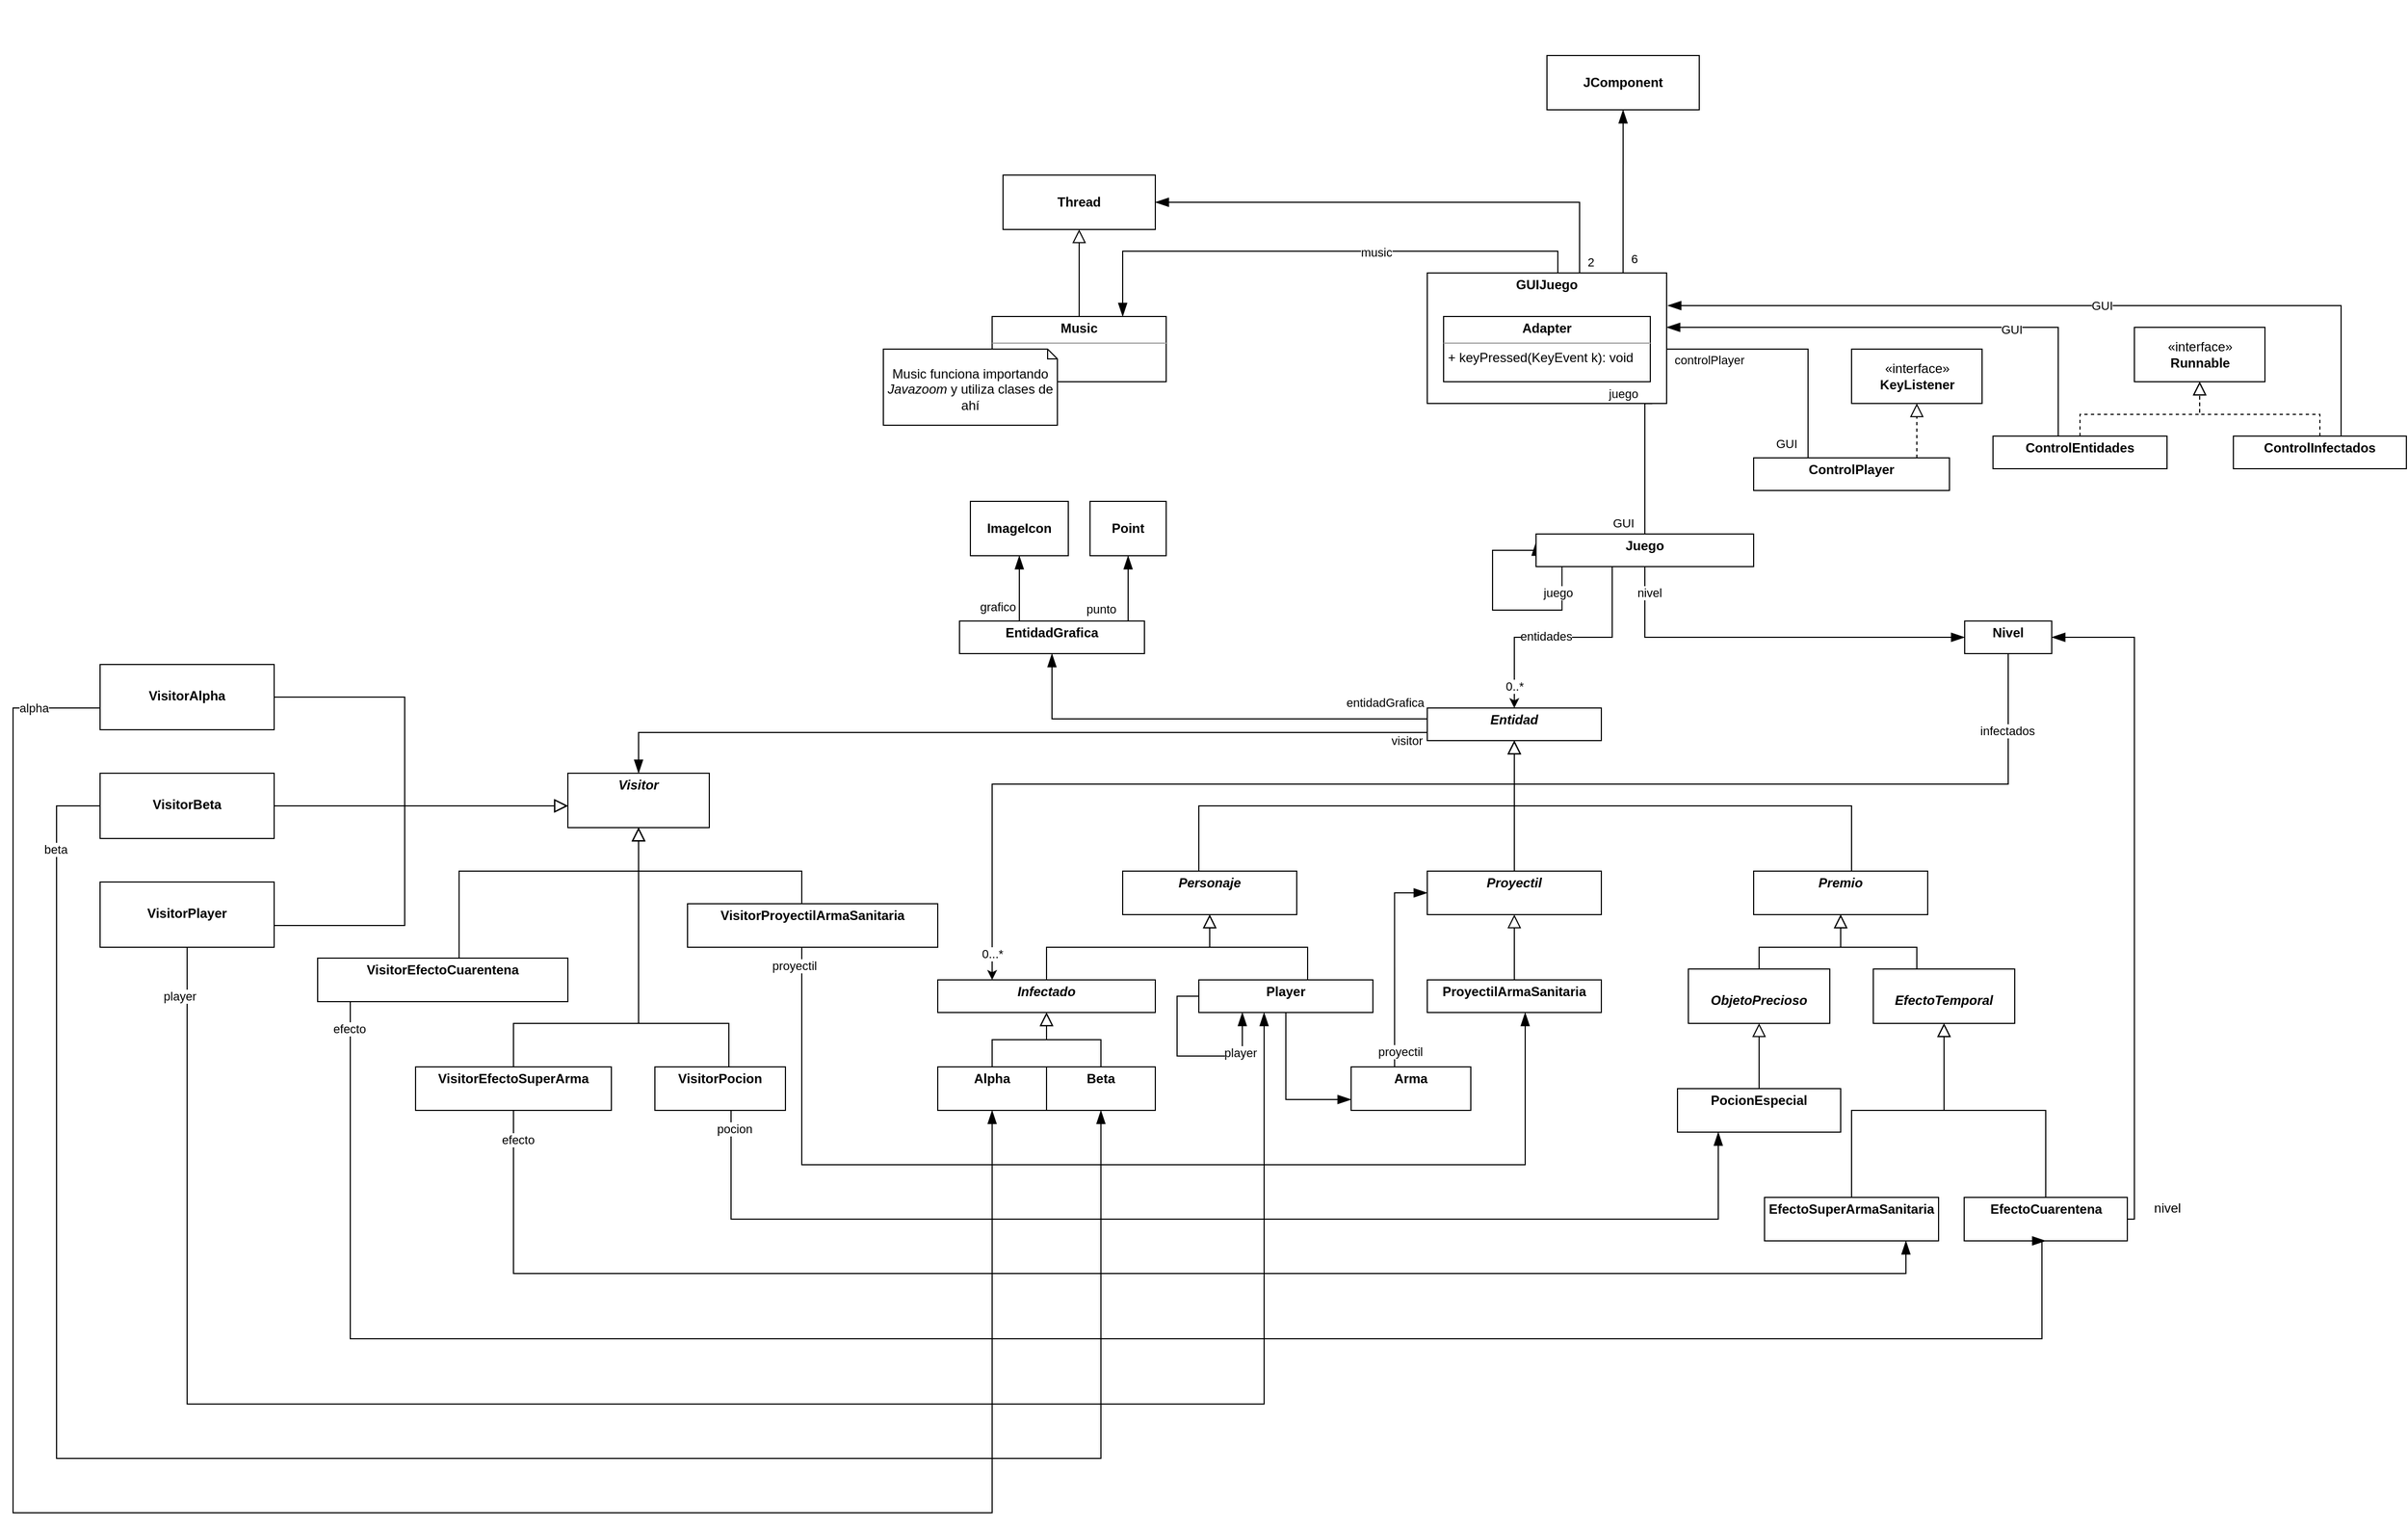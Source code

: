 <mxfile version="14.0.0" type="device"><diagram id="C5RBs43oDa-KdzZeNtuy" name="Page-1"><mxGraphModel dx="3076" dy="705" grid="1" gridSize="10" guides="1" tooltips="1" connect="1" arrows="1" fold="1" page="1" pageScale="1" pageWidth="827" pageHeight="1169" math="0" shadow="0"><root><mxCell id="WIyWlLk6GJQsqaUBKTNV-0"/><mxCell id="WIyWlLk6GJQsqaUBKTNV-1" parent="WIyWlLk6GJQsqaUBKTNV-0"/><mxCell id="GGsF11a7VHGg0U5z8kcX-25" style="edgeStyle=orthogonalEdgeStyle;rounded=0;orthogonalLoop=1;jettySize=auto;html=1;entryX=0.75;entryY=0;entryDx=0;entryDy=0;endArrow=blockThin;endFill=1;endSize=10;strokeWidth=1;" parent="WIyWlLk6GJQsqaUBKTNV-1" source="GGsF11a7VHGg0U5z8kcX-0" target="GGsF11a7VHGg0U5z8kcX-1" edge="1"><mxGeometry relative="1" as="geometry"><Array as="points"><mxPoint x="40" y="290"/><mxPoint x="-360" y="290"/></Array></mxGeometry></mxCell><mxCell id="GGsF11a7VHGg0U5z8kcX-26" value="music" style="edgeLabel;html=1;align=center;verticalAlign=middle;resizable=0;points=[];" parent="GGsF11a7VHGg0U5z8kcX-25" vertex="1" connectable="0"><mxGeometry x="-0.221" y="1" relative="1" as="geometry"><mxPoint as="offset"/></mxGeometry></mxCell><mxCell id="GGsF11a7VHGg0U5z8kcX-30" style="edgeStyle=orthogonalEdgeStyle;rounded=0;orthogonalLoop=1;jettySize=auto;html=1;entryX=0.5;entryY=1;entryDx=0;entryDy=0;endArrow=blockThin;endFill=1;endSize=10;strokeWidth=1;exitX=0.818;exitY=0;exitDx=0;exitDy=0;exitPerimeter=0;" parent="WIyWlLk6GJQsqaUBKTNV-1" source="GGsF11a7VHGg0U5z8kcX-0" target="GGsF11a7VHGg0U5z8kcX-29" edge="1"><mxGeometry relative="1" as="geometry"><mxPoint x="360" y="220" as="sourcePoint"/><Array as="points"/></mxGeometry></mxCell><mxCell id="GGsF11a7VHGg0U5z8kcX-34" value="6" style="edgeLabel;html=1;align=center;verticalAlign=middle;resizable=0;points=[];" parent="GGsF11a7VHGg0U5z8kcX-30" vertex="1" connectable="0"><mxGeometry x="-0.425" relative="1" as="geometry"><mxPoint x="10" y="29.47" as="offset"/></mxGeometry></mxCell><mxCell id="GGsF11a7VHGg0U5z8kcX-32" style="edgeStyle=orthogonalEdgeStyle;rounded=0;orthogonalLoop=1;jettySize=auto;html=1;entryX=1;entryY=0.5;entryDx=0;entryDy=0;endArrow=blockThin;endFill=1;endSize=10;strokeWidth=1;" parent="WIyWlLk6GJQsqaUBKTNV-1" source="GGsF11a7VHGg0U5z8kcX-0" target="GGsF11a7VHGg0U5z8kcX-19" edge="1"><mxGeometry relative="1" as="geometry"><Array as="points"><mxPoint x="60" y="245"/></Array></mxGeometry></mxCell><mxCell id="GGsF11a7VHGg0U5z8kcX-33" value="2" style="edgeLabel;html=1;align=center;verticalAlign=middle;resizable=0;points=[];" parent="GGsF11a7VHGg0U5z8kcX-32" vertex="1" connectable="0"><mxGeometry x="-0.627" y="2" relative="1" as="geometry"><mxPoint x="30" y="53" as="offset"/></mxGeometry></mxCell><mxCell id="GGsF11a7VHGg0U5z8kcX-0" value="&lt;p style=&quot;margin: 0px ; margin-top: 4px ; text-align: center&quot;&gt;&lt;b&gt;GUIJuego&lt;/b&gt;&lt;/p&gt;&lt;p style=&quot;margin: 0px ; margin-left: 4px&quot;&gt;&lt;br&gt;&lt;/p&gt;" style="verticalAlign=top;align=left;overflow=fill;fontSize=12;fontFamily=Helvetica;html=1;" parent="WIyWlLk6GJQsqaUBKTNV-1" vertex="1"><mxGeometry x="-80" y="310" width="220" height="120" as="geometry"/></mxCell><mxCell id="GGsF11a7VHGg0U5z8kcX-20" value="" style="edgeStyle=orthogonalEdgeStyle;rounded=0;orthogonalLoop=1;jettySize=auto;html=1;endArrow=block;endFill=0;endSize=10;strokeWidth=1;" parent="WIyWlLk6GJQsqaUBKTNV-1" source="GGsF11a7VHGg0U5z8kcX-1" target="GGsF11a7VHGg0U5z8kcX-19" edge="1"><mxGeometry relative="1" as="geometry"/></mxCell><mxCell id="GGsF11a7VHGg0U5z8kcX-1" value="&lt;p style=&quot;margin: 0px ; margin-top: 4px ; text-align: center&quot;&gt;&lt;b&gt;Music&lt;/b&gt;&lt;/p&gt;&lt;hr size=&quot;1&quot;&gt;&lt;p style=&quot;margin: 0px ; margin-left: 4px&quot;&gt;&lt;br&gt;&lt;/p&gt;" style="verticalAlign=top;align=left;overflow=fill;fontSize=12;fontFamily=Helvetica;html=1;" parent="WIyWlLk6GJQsqaUBKTNV-1" vertex="1"><mxGeometry x="-480" y="350" width="160" height="60" as="geometry"/></mxCell><mxCell id="GGsF11a7VHGg0U5z8kcX-13" value="" style="edgeStyle=orthogonalEdgeStyle;rounded=0;orthogonalLoop=1;jettySize=auto;html=1;endArrow=block;endFill=0;endSize=10;strokeWidth=1;dashed=1;" parent="WIyWlLk6GJQsqaUBKTNV-1" source="GGsF11a7VHGg0U5z8kcX-3" target="GGsF11a7VHGg0U5z8kcX-11" edge="1"><mxGeometry relative="1" as="geometry"><Array as="points"><mxPoint x="520" y="440"/><mxPoint x="630" y="440"/></Array></mxGeometry></mxCell><mxCell id="GGsF11a7VHGg0U5z8kcX-17" style="edgeStyle=orthogonalEdgeStyle;rounded=0;orthogonalLoop=1;jettySize=auto;html=1;endArrow=blockThin;endFill=1;endSize=10;strokeWidth=1;" parent="WIyWlLk6GJQsqaUBKTNV-1" source="GGsF11a7VHGg0U5z8kcX-3" target="GGsF11a7VHGg0U5z8kcX-0" edge="1"><mxGeometry relative="1" as="geometry"><mxPoint x="200" y="370" as="targetPoint"/><Array as="points"><mxPoint x="500" y="360"/></Array></mxGeometry></mxCell><mxCell id="GGsF11a7VHGg0U5z8kcX-22" value="GUI" style="edgeLabel;html=1;align=center;verticalAlign=middle;resizable=0;points=[];" parent="GGsF11a7VHGg0U5z8kcX-17" vertex="1" connectable="0"><mxGeometry x="-0.376" y="2" relative="1" as="geometry"><mxPoint as="offset"/></mxGeometry></mxCell><mxCell id="GGsF11a7VHGg0U5z8kcX-3" value="&lt;p style=&quot;margin: 0px ; margin-top: 4px ; text-align: center&quot;&gt;&lt;b&gt;ControlEntidades&lt;/b&gt;&lt;/p&gt;&lt;p style=&quot;margin: 0px ; margin-left: 4px&quot;&gt;&lt;br&gt;&lt;/p&gt;" style="verticalAlign=top;align=left;overflow=fill;fontSize=12;fontFamily=Helvetica;html=1;" parent="WIyWlLk6GJQsqaUBKTNV-1" vertex="1"><mxGeometry x="440" y="460" width="160" height="30" as="geometry"/></mxCell><mxCell id="GGsF11a7VHGg0U5z8kcX-12" value="" style="edgeStyle=orthogonalEdgeStyle;rounded=0;orthogonalLoop=1;jettySize=auto;html=1;endArrow=block;endFill=0;endSize=10;strokeWidth=1;dashed=1;" parent="WIyWlLk6GJQsqaUBKTNV-1" source="GGsF11a7VHGg0U5z8kcX-4" target="GGsF11a7VHGg0U5z8kcX-11" edge="1"><mxGeometry relative="1" as="geometry"><Array as="points"><mxPoint x="740" y="440"/><mxPoint x="630" y="440"/></Array></mxGeometry></mxCell><mxCell id="GGsF11a7VHGg0U5z8kcX-18" style="edgeStyle=orthogonalEdgeStyle;rounded=0;orthogonalLoop=1;jettySize=auto;html=1;endArrow=blockThin;endFill=1;endSize=10;strokeWidth=1;" parent="WIyWlLk6GJQsqaUBKTNV-1" source="GGsF11a7VHGg0U5z8kcX-4" edge="1"><mxGeometry relative="1" as="geometry"><mxPoint x="141" y="340" as="targetPoint"/><Array as="points"><mxPoint x="760" y="340"/></Array></mxGeometry></mxCell><mxCell id="GGsF11a7VHGg0U5z8kcX-23" value="GUI" style="edgeLabel;html=1;align=center;verticalAlign=middle;resizable=0;points=[];" parent="GGsF11a7VHGg0U5z8kcX-18" vertex="1" connectable="0"><mxGeometry x="-0.08" relative="1" as="geometry"><mxPoint as="offset"/></mxGeometry></mxCell><mxCell id="GGsF11a7VHGg0U5z8kcX-4" value="&lt;p style=&quot;margin: 0px ; margin-top: 4px ; text-align: center&quot;&gt;&lt;b&gt;ControlInfectados&lt;/b&gt;&lt;/p&gt;" style="verticalAlign=top;align=left;overflow=fill;fontSize=12;fontFamily=Helvetica;html=1;" parent="WIyWlLk6GJQsqaUBKTNV-1" vertex="1"><mxGeometry x="661" y="460" width="159" height="30" as="geometry"/></mxCell><mxCell id="GGsF11a7VHGg0U5z8kcX-16" style="edgeStyle=orthogonalEdgeStyle;rounded=0;orthogonalLoop=1;jettySize=auto;html=1;endArrow=none;endFill=0;endSize=10;strokeWidth=1;" parent="WIyWlLk6GJQsqaUBKTNV-1" source="GGsF11a7VHGg0U5z8kcX-5" target="GGsF11a7VHGg0U5z8kcX-0" edge="1"><mxGeometry relative="1" as="geometry"><Array as="points"><mxPoint x="270" y="380"/></Array></mxGeometry></mxCell><mxCell id="GGsF11a7VHGg0U5z8kcX-21" value="GUI" style="edgeLabel;html=1;align=center;verticalAlign=middle;resizable=0;points=[];" parent="GGsF11a7VHGg0U5z8kcX-16" vertex="1" connectable="0"><mxGeometry x="-0.273" relative="1" as="geometry"><mxPoint x="-20" y="70" as="offset"/></mxGeometry></mxCell><mxCell id="GGsF11a7VHGg0U5z8kcX-28" value="controlPlayer" style="edgeLabel;html=1;align=center;verticalAlign=middle;resizable=0;points=[];" parent="GGsF11a7VHGg0U5z8kcX-16" vertex="1" connectable="0"><mxGeometry x="0.759" y="2" relative="1" as="geometry"><mxPoint x="11.67" y="8" as="offset"/></mxGeometry></mxCell><mxCell id="GGsF11a7VHGg0U5z8kcX-55" style="edgeStyle=orthogonalEdgeStyle;rounded=0;orthogonalLoop=1;jettySize=auto;html=1;entryX=0.5;entryY=1;entryDx=0;entryDy=0;endArrow=block;endFill=0;endSize=10;strokeWidth=1;dashed=1;" parent="WIyWlLk6GJQsqaUBKTNV-1" source="GGsF11a7VHGg0U5z8kcX-5" target="GGsF11a7VHGg0U5z8kcX-54" edge="1"><mxGeometry relative="1" as="geometry"><Array as="points"><mxPoint x="370" y="470"/><mxPoint x="370" y="470"/></Array></mxGeometry></mxCell><mxCell id="GGsF11a7VHGg0U5z8kcX-5" value="&lt;p style=&quot;margin: 0px ; margin-top: 4px ; text-align: center&quot;&gt;&lt;b&gt;ControlPlayer&lt;/b&gt;&lt;/p&gt;" style="verticalAlign=top;align=left;overflow=fill;fontSize=12;fontFamily=Helvetica;html=1;" parent="WIyWlLk6GJQsqaUBKTNV-1" vertex="1"><mxGeometry x="220" y="480" width="180" height="30" as="geometry"/></mxCell><mxCell id="GGsF11a7VHGg0U5z8kcX-49" style="edgeStyle=orthogonalEdgeStyle;rounded=0;orthogonalLoop=1;jettySize=auto;html=1;entryX=0.5;entryY=1;entryDx=0;entryDy=0;endArrow=blockThin;endFill=1;endSize=10;strokeWidth=1;" parent="WIyWlLk6GJQsqaUBKTNV-1" source="GGsF11a7VHGg0U5z8kcX-6" target="GGsF11a7VHGg0U5z8kcX-45" edge="1"><mxGeometry relative="1" as="geometry"><Array as="points"><mxPoint x="-455" y="620"/><mxPoint x="-455" y="620"/></Array></mxGeometry></mxCell><mxCell id="tPcUsJxPT9sgDVWgCbOH-5" style="edgeStyle=orthogonalEdgeStyle;rounded=0;orthogonalLoop=1;jettySize=auto;html=1;entryX=0.5;entryY=1;entryDx=0;entryDy=0;endSize=10;endArrow=blockThin;endFill=1;" parent="WIyWlLk6GJQsqaUBKTNV-1" source="GGsF11a7VHGg0U5z8kcX-6" target="GGsF11a7VHGg0U5z8kcX-46" edge="1"><mxGeometry relative="1" as="geometry"><Array as="points"><mxPoint x="-355" y="620"/><mxPoint x="-355" y="620"/></Array></mxGeometry></mxCell><mxCell id="GGsF11a7VHGg0U5z8kcX-6" value="&lt;p style=&quot;margin: 0px ; margin-top: 4px ; text-align: center&quot;&gt;&lt;b&gt;EntidadGrafica&lt;/b&gt;&lt;/p&gt;" style="verticalAlign=top;align=left;overflow=fill;fontSize=12;fontFamily=Helvetica;html=1;" parent="WIyWlLk6GJQsqaUBKTNV-1" vertex="1"><mxGeometry x="-510" y="630" width="170" height="30" as="geometry"/></mxCell><mxCell id="GGsF11a7VHGg0U5z8kcX-11" value="«interface»&lt;br&gt;&lt;b&gt;Runnable&lt;/b&gt;" style="html=1;" parent="WIyWlLk6GJQsqaUBKTNV-1" vertex="1"><mxGeometry x="570" y="360" width="120" height="50" as="geometry"/></mxCell><mxCell id="GGsF11a7VHGg0U5z8kcX-19" value="&lt;p style=&quot;margin: 0px ; margin-top: 4px ; text-align: center&quot;&gt;&lt;br&gt;&lt;b&gt;Thread&lt;/b&gt;&lt;/p&gt;" style="verticalAlign=top;align=left;overflow=fill;fontSize=12;fontFamily=Helvetica;html=1;" parent="WIyWlLk6GJQsqaUBKTNV-1" vertex="1"><mxGeometry x="-470" y="220" width="140" height="50" as="geometry"/></mxCell><mxCell id="GGsF11a7VHGg0U5z8kcX-24" value="Music funciona importando &lt;i&gt;Javazoom&lt;/i&gt;&amp;nbsp;y utiliza clases de ahí" style="shape=note2;boundedLbl=1;whiteSpace=wrap;html=1;size=9;verticalAlign=top;align=center;" parent="WIyWlLk6GJQsqaUBKTNV-1" vertex="1"><mxGeometry x="-580" y="380" width="160" height="70" as="geometry"/></mxCell><mxCell id="GGsF11a7VHGg0U5z8kcX-29" value="&lt;p style=&quot;margin: 0px ; margin-top: 4px ; text-align: center&quot;&gt;&lt;br&gt;&lt;b&gt;JComponent&lt;/b&gt;&lt;/p&gt;" style="verticalAlign=top;align=left;overflow=fill;fontSize=12;fontFamily=Helvetica;html=1;" parent="WIyWlLk6GJQsqaUBKTNV-1" vertex="1"><mxGeometry x="30" y="110" width="140" height="50" as="geometry"/></mxCell><mxCell id="GGsF11a7VHGg0U5z8kcX-42" value="&lt;p style=&quot;margin: 0px ; margin-top: 4px ; text-align: center&quot;&gt;&lt;b&gt;Adapter&lt;/b&gt;&lt;/p&gt;&lt;hr size=&quot;1&quot;&gt;&lt;p style=&quot;margin: 0px ; margin-left: 4px&quot;&gt;+ keyPressed(KeyEvent k): void&lt;/p&gt;" style="verticalAlign=top;align=left;overflow=fill;fontSize=12;fontFamily=Helvetica;html=1;" parent="WIyWlLk6GJQsqaUBKTNV-1" vertex="1"><mxGeometry x="-65" y="350" width="190" height="60" as="geometry"/></mxCell><mxCell id="GGsF11a7VHGg0U5z8kcX-45" value="&lt;p style=&quot;margin: 0px ; margin-top: 4px ; text-align: center&quot;&gt;&lt;br&gt;&lt;b&gt;ImageIcon&lt;/b&gt;&lt;/p&gt;" style="verticalAlign=top;align=left;overflow=fill;fontSize=12;fontFamily=Helvetica;html=1;" parent="WIyWlLk6GJQsqaUBKTNV-1" vertex="1"><mxGeometry x="-500" y="520" width="90" height="50" as="geometry"/></mxCell><mxCell id="GGsF11a7VHGg0U5z8kcX-46" value="&lt;p style=&quot;margin: 0px ; margin-top: 4px ; text-align: center&quot;&gt;&lt;br&gt;&lt;b&gt;Point&lt;/b&gt;&lt;/p&gt;" style="verticalAlign=top;align=left;overflow=fill;fontSize=12;fontFamily=Helvetica;html=1;" parent="WIyWlLk6GJQsqaUBKTNV-1" vertex="1"><mxGeometry x="-390" y="520" width="70" height="50" as="geometry"/></mxCell><mxCell id="GGsF11a7VHGg0U5z8kcX-51" value="punto" style="edgeLabel;html=1;align=center;verticalAlign=middle;resizable=0;points=[];" parent="WIyWlLk6GJQsqaUBKTNV-1" vertex="1" connectable="0"><mxGeometry x="-64.998" y="89.997" as="geometry"><mxPoint x="-315" y="529" as="offset"/></mxGeometry></mxCell><mxCell id="GGsF11a7VHGg0U5z8kcX-52" value="grafico" style="edgeLabel;html=1;align=center;verticalAlign=middle;resizable=0;points=[];" parent="WIyWlLk6GJQsqaUBKTNV-1" vertex="1" connectable="0"><mxGeometry x="-239.998" y="59.997" as="geometry"><mxPoint x="-235" y="557" as="offset"/></mxGeometry></mxCell><mxCell id="GGsF11a7VHGg0U5z8kcX-54" value="«interface»&lt;br&gt;&lt;b&gt;KeyListener&lt;/b&gt;" style="html=1;" parent="WIyWlLk6GJQsqaUBKTNV-1" vertex="1"><mxGeometry x="310" y="380" width="120" height="50" as="geometry"/></mxCell><mxCell id="GGsF11a7VHGg0U5z8kcX-61" style="edgeStyle=orthogonalEdgeStyle;rounded=0;orthogonalLoop=1;jettySize=auto;html=1;entryX=0.94;entryY=1.001;entryDx=0;entryDy=0;entryPerimeter=0;endArrow=none;endFill=0;endSize=10;strokeWidth=1;" parent="WIyWlLk6GJQsqaUBKTNV-1" source="GGsF11a7VHGg0U5z8kcX-57" target="GGsF11a7VHGg0U5z8kcX-0" edge="1"><mxGeometry relative="1" as="geometry"><Array as="points"><mxPoint x="120" y="430"/></Array></mxGeometry></mxCell><mxCell id="GGsF11a7VHGg0U5z8kcX-62" value="juego" style="edgeLabel;html=1;align=center;verticalAlign=middle;resizable=0;points=[];" parent="GGsF11a7VHGg0U5z8kcX-61" vertex="1" connectable="0"><mxGeometry x="0.434" relative="1" as="geometry"><mxPoint x="-20" y="-38.33" as="offset"/></mxGeometry></mxCell><mxCell id="GGsF11a7VHGg0U5z8kcX-63" value="GUI" style="edgeLabel;html=1;align=center;verticalAlign=middle;resizable=0;points=[];" parent="GGsF11a7VHGg0U5z8kcX-61" vertex="1" connectable="0"><mxGeometry x="-0.753" y="3" relative="1" as="geometry"><mxPoint x="-17" y="5.43" as="offset"/></mxGeometry></mxCell><mxCell id="GGsF11a7VHGg0U5z8kcX-65" value="" style="edgeStyle=orthogonalEdgeStyle;rounded=0;orthogonalLoop=1;jettySize=auto;html=1;endArrow=blockThin;endFill=1;endSize=10;strokeWidth=1;entryX=0;entryY=0.5;entryDx=0;entryDy=0;" parent="WIyWlLk6GJQsqaUBKTNV-1" source="GGsF11a7VHGg0U5z8kcX-57" target="GGsF11a7VHGg0U5z8kcX-58" edge="1"><mxGeometry relative="1" as="geometry"><mxPoint x="450" y="870" as="targetPoint"/><Array as="points"><mxPoint x="120" y="645"/></Array></mxGeometry></mxCell><mxCell id="GGsF11a7VHGg0U5z8kcX-66" value="nivel" style="edgeLabel;html=1;align=center;verticalAlign=middle;resizable=0;points=[];" parent="GGsF11a7VHGg0U5z8kcX-65" vertex="1" connectable="0"><mxGeometry x="-0.865" y="4" relative="1" as="geometry"><mxPoint as="offset"/></mxGeometry></mxCell><mxCell id="GGsF11a7VHGg0U5z8kcX-67" style="edgeStyle=orthogonalEdgeStyle;rounded=0;orthogonalLoop=1;jettySize=auto;html=1;endArrow=blockThin;endFill=1;endSize=10;strokeWidth=1;exitX=0.119;exitY=0.017;exitDx=0;exitDy=0;exitPerimeter=0;entryX=0;entryY=0.25;entryDx=0;entryDy=0;" parent="WIyWlLk6GJQsqaUBKTNV-1" source="GGsF11a7VHGg0U5z8kcX-57" target="GGsF11a7VHGg0U5z8kcX-57" edge="1"><mxGeometry relative="1" as="geometry"><mxPoint x="30" y="840" as="targetPoint"/><Array as="points"><mxPoint x="44" y="620"/><mxPoint x="-20" y="620"/><mxPoint x="-20" y="565"/><mxPoint x="20" y="565"/></Array></mxGeometry></mxCell><mxCell id="GGsF11a7VHGg0U5z8kcX-68" value="juego" style="edgeLabel;html=1;align=center;verticalAlign=middle;resizable=0;points=[];" parent="GGsF11a7VHGg0U5z8kcX-67" vertex="1" connectable="0"><mxGeometry x="-0.549" y="-4" relative="1" as="geometry"><mxPoint as="offset"/></mxGeometry></mxCell><mxCell id="ivcCAvLQYdFP2xRuCJ_a-0" style="edgeStyle=orthogonalEdgeStyle;rounded=0;orthogonalLoop=1;jettySize=auto;html=1;exitX=0.5;exitY=1;exitDx=0;exitDy=0;" parent="WIyWlLk6GJQsqaUBKTNV-1" source="GGsF11a7VHGg0U5z8kcX-57" target="GGsF11a7VHGg0U5z8kcX-80" edge="1"><mxGeometry relative="1" as="geometry"><Array as="points"><mxPoint x="90" y="580"/><mxPoint x="90" y="645"/><mxPoint y="645"/></Array></mxGeometry></mxCell><mxCell id="ivcCAvLQYdFP2xRuCJ_a-3" value="0..*" style="edgeLabel;html=1;align=center;verticalAlign=middle;resizable=0;points=[];" parent="ivcCAvLQYdFP2xRuCJ_a-0" vertex="1" connectable="0"><mxGeometry x="0.656" y="-2" relative="1" as="geometry"><mxPoint x="2" y="23" as="offset"/></mxGeometry></mxCell><mxCell id="15f_9H7w2NR0d6Qq7_ft-0" value="entidades" style="edgeLabel;html=1;align=center;verticalAlign=middle;resizable=0;points=[];" vertex="1" connectable="0" parent="ivcCAvLQYdFP2xRuCJ_a-0"><mxGeometry x="0.248" y="-1" relative="1" as="geometry"><mxPoint as="offset"/></mxGeometry></mxCell><mxCell id="GGsF11a7VHGg0U5z8kcX-57" value="&lt;p style=&quot;margin: 0px ; margin-top: 4px ; text-align: center&quot;&gt;&lt;b&gt;Juego&lt;/b&gt;&lt;/p&gt;" style="verticalAlign=top;align=left;overflow=fill;fontSize=12;fontFamily=Helvetica;html=1;" parent="WIyWlLk6GJQsqaUBKTNV-1" vertex="1"><mxGeometry x="20" y="550" width="200" height="30" as="geometry"/></mxCell><mxCell id="ivcCAvLQYdFP2xRuCJ_a-1" style="edgeStyle=orthogonalEdgeStyle;rounded=0;orthogonalLoop=1;jettySize=auto;html=1;entryX=0.25;entryY=0;entryDx=0;entryDy=0;" parent="WIyWlLk6GJQsqaUBKTNV-1" source="GGsF11a7VHGg0U5z8kcX-58" target="GGsF11a7VHGg0U5z8kcX-81" edge="1"><mxGeometry relative="1" as="geometry"><Array as="points"><mxPoint x="454" y="780"/><mxPoint x="-480" y="780"/></Array></mxGeometry></mxCell><mxCell id="ivcCAvLQYdFP2xRuCJ_a-2" value="0...*" style="edgeLabel;html=1;align=center;verticalAlign=middle;resizable=0;points=[];" parent="ivcCAvLQYdFP2xRuCJ_a-1" vertex="1" connectable="0"><mxGeometry x="0.96" relative="1" as="geometry"><mxPoint as="offset"/></mxGeometry></mxCell><mxCell id="15f_9H7w2NR0d6Qq7_ft-1" value="infectados" style="edgeLabel;html=1;align=center;verticalAlign=middle;resizable=0;points=[];" vertex="1" connectable="0" parent="ivcCAvLQYdFP2xRuCJ_a-1"><mxGeometry x="-0.885" y="-1" relative="1" as="geometry"><mxPoint as="offset"/></mxGeometry></mxCell><mxCell id="GGsF11a7VHGg0U5z8kcX-58" value="&lt;p style=&quot;margin: 0px ; margin-top: 4px ; text-align: center&quot;&gt;&lt;b&gt;Nivel&lt;/b&gt;&lt;/p&gt;&lt;p style=&quot;margin: 0px ; margin-left: 4px&quot;&gt;&lt;br&gt;&lt;/p&gt;" style="verticalAlign=top;align=left;overflow=fill;fontSize=12;fontFamily=Helvetica;html=1;" parent="WIyWlLk6GJQsqaUBKTNV-1" vertex="1"><mxGeometry x="414" y="630" width="80" height="30" as="geometry"/></mxCell><mxCell id="GGsF11a7VHGg0U5z8kcX-70" style="edgeStyle=orthogonalEdgeStyle;rounded=0;orthogonalLoop=1;jettySize=auto;html=1;entryX=0.5;entryY=0;entryDx=0;entryDy=0;endArrow=blockThin;endFill=1;endSize=10;strokeWidth=1;exitX=0;exitY=0.75;exitDx=0;exitDy=0;" parent="WIyWlLk6GJQsqaUBKTNV-1" source="GGsF11a7VHGg0U5z8kcX-80" target="GGsF11a7VHGg0U5z8kcX-60" edge="1"><mxGeometry relative="1" as="geometry"><mxPoint x="-72" y="1060" as="sourcePoint"/><Array as="points"><mxPoint x="-805" y="733"/></Array></mxGeometry></mxCell><mxCell id="GGsF11a7VHGg0U5z8kcX-71" value="visitor" style="edgeLabel;html=1;align=center;verticalAlign=middle;resizable=0;points=[];" parent="GGsF11a7VHGg0U5z8kcX-70" vertex="1" connectable="0"><mxGeometry x="-0.561" y="3" relative="1" as="geometry"><mxPoint x="148" y="4.48" as="offset"/></mxGeometry></mxCell><mxCell id="GGsF11a7VHGg0U5z8kcX-72" style="edgeStyle=orthogonalEdgeStyle;rounded=0;orthogonalLoop=1;jettySize=auto;html=1;entryX=0.5;entryY=1;entryDx=0;entryDy=0;endArrow=blockThin;endFill=1;endSize=10;strokeWidth=1;exitX=0;exitY=0.5;exitDx=0;exitDy=0;" parent="WIyWlLk6GJQsqaUBKTNV-1" source="GGsF11a7VHGg0U5z8kcX-80" target="GGsF11a7VHGg0U5z8kcX-6" edge="1"><mxGeometry relative="1" as="geometry"><mxPoint x="-179.5" y="1020.0" as="sourcePoint"/><Array as="points"><mxPoint x="-80" y="720"/><mxPoint x="-425" y="720"/></Array></mxGeometry></mxCell><mxCell id="GGsF11a7VHGg0U5z8kcX-73" value="entidadGrafica" style="edgeLabel;html=1;align=center;verticalAlign=middle;resizable=0;points=[];" parent="GGsF11a7VHGg0U5z8kcX-72" vertex="1" connectable="0"><mxGeometry x="-0.853" y="2" relative="1" as="geometry"><mxPoint x="-13.83" y="-17" as="offset"/></mxGeometry></mxCell><mxCell id="GGsF11a7VHGg0U5z8kcX-60" value="&lt;p style=&quot;margin: 0px ; margin-top: 4px ; text-align: center&quot;&gt;&lt;b&gt;&lt;i&gt;Visitor&lt;/i&gt;&lt;/b&gt;&lt;br&gt;&lt;/p&gt;" style="verticalAlign=top;align=left;overflow=fill;fontSize=12;fontFamily=Helvetica;html=1;" parent="WIyWlLk6GJQsqaUBKTNV-1" vertex="1"><mxGeometry x="-870" y="770" width="130" height="50" as="geometry"/></mxCell><mxCell id="GGsF11a7VHGg0U5z8kcX-77" style="edgeStyle=orthogonalEdgeStyle;rounded=0;orthogonalLoop=1;jettySize=auto;html=1;entryX=0.5;entryY=1;entryDx=0;entryDy=0;endArrow=block;endFill=0;endSize=10;strokeWidth=1;" parent="WIyWlLk6GJQsqaUBKTNV-1" source="GGsF11a7VHGg0U5z8kcX-74" target="GGsF11a7VHGg0U5z8kcX-80" edge="1"><mxGeometry relative="1" as="geometry"><mxPoint x="-99.5" y="1080.0" as="targetPoint"/><Array as="points"><mxPoint x="-290" y="800"/><mxPoint y="800"/></Array></mxGeometry></mxCell><mxCell id="GGsF11a7VHGg0U5z8kcX-74" value="&lt;p style=&quot;margin: 0px ; margin-top: 4px ; text-align: center&quot;&gt;&lt;b&gt;&lt;i&gt;Personaje&lt;/i&gt;&lt;/b&gt;&lt;/p&gt;" style="verticalAlign=top;align=left;overflow=fill;fontSize=12;fontFamily=Helvetica;html=1;" parent="WIyWlLk6GJQsqaUBKTNV-1" vertex="1"><mxGeometry x="-360" y="860" width="160" height="40" as="geometry"/></mxCell><mxCell id="GGsF11a7VHGg0U5z8kcX-79" style="edgeStyle=orthogonalEdgeStyle;rounded=0;orthogonalLoop=1;jettySize=auto;html=1;endArrow=block;endFill=0;endSize=10;strokeWidth=1;entryX=0.5;entryY=1;entryDx=0;entryDy=0;" parent="WIyWlLk6GJQsqaUBKTNV-1" source="GGsF11a7VHGg0U5z8kcX-75" target="GGsF11a7VHGg0U5z8kcX-80" edge="1"><mxGeometry relative="1" as="geometry"><mxPoint x="-100" y="1080.0" as="targetPoint"/><Array as="points"><mxPoint x="310" y="800"/><mxPoint y="800"/></Array></mxGeometry></mxCell><mxCell id="GGsF11a7VHGg0U5z8kcX-75" value="&lt;p style=&quot;margin: 0px ; margin-top: 4px ; text-align: center&quot;&gt;&lt;b&gt;&lt;i&gt;Premio&lt;/i&gt;&lt;/b&gt;&lt;/p&gt;" style="verticalAlign=top;align=left;overflow=fill;fontSize=12;fontFamily=Helvetica;html=1;" parent="WIyWlLk6GJQsqaUBKTNV-1" vertex="1"><mxGeometry x="220" y="860" width="160" height="40" as="geometry"/></mxCell><mxCell id="GGsF11a7VHGg0U5z8kcX-78" style="edgeStyle=orthogonalEdgeStyle;rounded=0;orthogonalLoop=1;jettySize=auto;html=1;endArrow=block;endFill=0;endSize=10;strokeWidth=1;entryX=0.5;entryY=1;entryDx=0;entryDy=0;" parent="WIyWlLk6GJQsqaUBKTNV-1" source="GGsF11a7VHGg0U5z8kcX-76" target="GGsF11a7VHGg0U5z8kcX-80" edge="1"><mxGeometry relative="1" as="geometry"><mxPoint x="-99.5" y="1080.0" as="targetPoint"/></mxGeometry></mxCell><mxCell id="GGsF11a7VHGg0U5z8kcX-76" value="&lt;p style=&quot;margin: 0px ; margin-top: 4px ; text-align: center&quot;&gt;&lt;b&gt;&lt;i&gt;Proyectil&lt;/i&gt;&lt;/b&gt;&lt;/p&gt;" style="verticalAlign=top;align=left;overflow=fill;fontSize=12;fontFamily=Helvetica;html=1;" parent="WIyWlLk6GJQsqaUBKTNV-1" vertex="1"><mxGeometry x="-80" y="860" width="160" height="40" as="geometry"/></mxCell><mxCell id="GGsF11a7VHGg0U5z8kcX-80" value="&lt;p style=&quot;margin: 0px ; margin-top: 4px ; text-align: center&quot;&gt;&lt;b&gt;&lt;i&gt;Entidad&lt;/i&gt;&lt;/b&gt;&lt;/p&gt;" style="verticalAlign=top;align=left;overflow=fill;fontSize=12;fontFamily=Helvetica;html=1;" parent="WIyWlLk6GJQsqaUBKTNV-1" vertex="1"><mxGeometry x="-80" y="710" width="160" height="30" as="geometry"/></mxCell><mxCell id="GGsF11a7VHGg0U5z8kcX-86" style="edgeStyle=orthogonalEdgeStyle;rounded=0;orthogonalLoop=1;jettySize=auto;html=1;entryX=0.5;entryY=1;entryDx=0;entryDy=0;endArrow=block;endFill=0;endSize=10;strokeWidth=1;" parent="WIyWlLk6GJQsqaUBKTNV-1" source="GGsF11a7VHGg0U5z8kcX-81" target="GGsF11a7VHGg0U5z8kcX-74" edge="1"><mxGeometry relative="1" as="geometry"/></mxCell><mxCell id="GGsF11a7VHGg0U5z8kcX-81" value="&lt;p style=&quot;margin: 0px ; margin-top: 4px ; text-align: center&quot;&gt;&lt;b&gt;&lt;i&gt;Infectado&lt;/i&gt;&lt;/b&gt;&lt;/p&gt;&lt;p style=&quot;margin: 0px ; margin-left: 4px&quot;&gt;&lt;br&gt;&lt;/p&gt;" style="verticalAlign=top;align=left;overflow=fill;fontSize=12;fontFamily=Helvetica;html=1;" parent="WIyWlLk6GJQsqaUBKTNV-1" vertex="1"><mxGeometry x="-530" y="960" width="200" height="30" as="geometry"/></mxCell><mxCell id="GGsF11a7VHGg0U5z8kcX-88" style="edgeStyle=orthogonalEdgeStyle;rounded=0;orthogonalLoop=1;jettySize=auto;html=1;entryX=0.5;entryY=1;entryDx=0;entryDy=0;endArrow=block;endFill=0;endSize=10;strokeWidth=1;" parent="WIyWlLk6GJQsqaUBKTNV-1" source="GGsF11a7VHGg0U5z8kcX-87" target="GGsF11a7VHGg0U5z8kcX-81" edge="1"><mxGeometry relative="1" as="geometry"/></mxCell><mxCell id="GGsF11a7VHGg0U5z8kcX-87" value="&lt;p style=&quot;margin: 0px ; margin-top: 4px ; text-align: center&quot;&gt;&lt;b&gt;Alpha&lt;/b&gt;&lt;/p&gt;" style="verticalAlign=top;align=left;overflow=fill;fontSize=12;fontFamily=Helvetica;html=1;" parent="WIyWlLk6GJQsqaUBKTNV-1" vertex="1"><mxGeometry x="-530" y="1040" width="100" height="40" as="geometry"/></mxCell><mxCell id="GGsF11a7VHGg0U5z8kcX-90" style="edgeStyle=orthogonalEdgeStyle;rounded=0;orthogonalLoop=1;jettySize=auto;html=1;entryX=0.5;entryY=1;entryDx=0;entryDy=0;endArrow=block;endFill=0;endSize=10;strokeWidth=1;" parent="WIyWlLk6GJQsqaUBKTNV-1" source="GGsF11a7VHGg0U5z8kcX-89" target="GGsF11a7VHGg0U5z8kcX-81" edge="1"><mxGeometry relative="1" as="geometry"/></mxCell><mxCell id="GGsF11a7VHGg0U5z8kcX-89" value="&lt;p style=&quot;margin: 0px ; margin-top: 4px ; text-align: center&quot;&gt;&lt;b&gt;Beta&lt;/b&gt;&lt;/p&gt;&lt;p style=&quot;margin: 0px ; margin-left: 4px&quot;&gt;&lt;br&gt;&lt;/p&gt;" style="verticalAlign=top;align=left;overflow=fill;fontSize=12;fontFamily=Helvetica;html=1;" parent="WIyWlLk6GJQsqaUBKTNV-1" vertex="1"><mxGeometry x="-430" y="1040" width="100" height="40" as="geometry"/></mxCell><mxCell id="GGsF11a7VHGg0U5z8kcX-92" style="edgeStyle=orthogonalEdgeStyle;rounded=0;orthogonalLoop=1;jettySize=auto;html=1;endArrow=block;endFill=0;endSize=10;strokeWidth=1;" parent="WIyWlLk6GJQsqaUBKTNV-1" source="GGsF11a7VHGg0U5z8kcX-91" target="GGsF11a7VHGg0U5z8kcX-74" edge="1"><mxGeometry relative="1" as="geometry"><mxPoint x="-290.0" y="1290" as="targetPoint"/><Array as="points"><mxPoint x="-190" y="930"/><mxPoint x="-280" y="930"/></Array></mxGeometry></mxCell><mxCell id="GGsF11a7VHGg0U5z8kcX-96" style="edgeStyle=orthogonalEdgeStyle;rounded=0;orthogonalLoop=1;jettySize=auto;html=1;entryX=0;entryY=0.75;entryDx=0;entryDy=0;endArrow=blockThin;endFill=1;endSize=10;strokeWidth=1;" parent="WIyWlLk6GJQsqaUBKTNV-1" source="GGsF11a7VHGg0U5z8kcX-91" target="GGsF11a7VHGg0U5z8kcX-95" edge="1"><mxGeometry relative="1" as="geometry"/></mxCell><mxCell id="GGsF11a7VHGg0U5z8kcX-97" value="arma" style="edgeLabel;html=1;align=center;verticalAlign=middle;resizable=0;points=[];" parent="GGsF11a7VHGg0U5z8kcX-96" vertex="1" connectable="0"><mxGeometry x="0.146" relative="1" as="geometry"><mxPoint x="10.5" y="-88.33" as="offset"/></mxGeometry></mxCell><mxCell id="GGsF11a7VHGg0U5z8kcX-91" value="&lt;p style=&quot;margin: 0px ; margin-top: 4px ; text-align: center&quot;&gt;&lt;b&gt;Player&lt;/b&gt;&lt;/p&gt;&lt;p style=&quot;margin: 0px ; margin-left: 4px&quot;&gt;&lt;br&gt;&lt;/p&gt;" style="verticalAlign=top;align=left;overflow=fill;fontSize=12;fontFamily=Helvetica;html=1;" parent="WIyWlLk6GJQsqaUBKTNV-1" vertex="1"><mxGeometry x="-290" y="960" width="160" height="30" as="geometry"/></mxCell><mxCell id="GGsF11a7VHGg0U5z8kcX-93" style="edgeStyle=orthogonalEdgeStyle;rounded=0;orthogonalLoop=1;jettySize=auto;html=1;endArrow=blockThin;endFill=1;endSize=10;strokeWidth=1;exitX=0;exitY=0.5;exitDx=0;exitDy=0;entryX=0.25;entryY=1;entryDx=0;entryDy=0;" parent="WIyWlLk6GJQsqaUBKTNV-1" source="GGsF11a7VHGg0U5z8kcX-91" target="GGsF11a7VHGg0U5z8kcX-91" edge="1"><mxGeometry relative="1" as="geometry"><mxPoint x="-230" y="1440" as="targetPoint"/><Array as="points"><mxPoint x="-310" y="975"/><mxPoint x="-310" y="1030"/><mxPoint x="-250" y="1030"/></Array></mxGeometry></mxCell><mxCell id="GGsF11a7VHGg0U5z8kcX-94" value="player" style="edgeLabel;html=1;align=center;verticalAlign=middle;resizable=0;points=[];" parent="GGsF11a7VHGg0U5z8kcX-93" vertex="1" connectable="0"><mxGeometry x="0.582" y="2" relative="1" as="geometry"><mxPoint as="offset"/></mxGeometry></mxCell><mxCell id="GGsF11a7VHGg0U5z8kcX-99" style="edgeStyle=orthogonalEdgeStyle;rounded=0;orthogonalLoop=1;jettySize=auto;html=1;endArrow=blockThin;endFill=1;endSize=10;strokeWidth=1;exitX=0.363;exitY=0.031;exitDx=0;exitDy=0;entryX=0;entryY=0.5;entryDx=0;entryDy=0;exitPerimeter=0;" parent="WIyWlLk6GJQsqaUBKTNV-1" source="GGsF11a7VHGg0U5z8kcX-95" target="GGsF11a7VHGg0U5z8kcX-76" edge="1"><mxGeometry relative="1" as="geometry"><mxPoint x="-70" y="1520" as="sourcePoint"/><mxPoint x="-70" y="1290" as="targetPoint"/><Array as="points"><mxPoint x="-110" y="880"/></Array></mxGeometry></mxCell><mxCell id="GGsF11a7VHGg0U5z8kcX-100" value="proyectil" style="edgeLabel;html=1;align=center;verticalAlign=middle;resizable=0;points=[];" parent="GGsF11a7VHGg0U5z8kcX-99" vertex="1" connectable="0"><mxGeometry x="-0.838" y="-5" relative="1" as="geometry"><mxPoint as="offset"/></mxGeometry></mxCell><mxCell id="GGsF11a7VHGg0U5z8kcX-95" value="&lt;p style=&quot;margin: 0px ; margin-top: 4px ; text-align: center&quot;&gt;&lt;b&gt;Arma&lt;/b&gt;&lt;/p&gt;&lt;p style=&quot;margin: 0px ; margin-left: 4px&quot;&gt;&lt;br&gt;&lt;/p&gt;&lt;p style=&quot;margin: 0px ; margin-left: 4px&quot;&gt;&lt;br&gt;&lt;/p&gt;" style="verticalAlign=top;align=left;overflow=fill;fontSize=12;fontFamily=Helvetica;html=1;" parent="WIyWlLk6GJQsqaUBKTNV-1" vertex="1"><mxGeometry x="-150" y="1040" width="110" height="40" as="geometry"/></mxCell><mxCell id="GGsF11a7VHGg0U5z8kcX-102" style="edgeStyle=orthogonalEdgeStyle;rounded=0;orthogonalLoop=1;jettySize=auto;html=1;entryX=0.5;entryY=1;entryDx=0;entryDy=0;endArrow=block;endFill=0;endSize=10;strokeWidth=1;exitX=0.5;exitY=0;exitDx=0;exitDy=0;" parent="WIyWlLk6GJQsqaUBKTNV-1" source="GGsF11a7VHGg0U5z8kcX-101" target="GGsF11a7VHGg0U5z8kcX-75" edge="1"><mxGeometry relative="1" as="geometry"><Array as="points"><mxPoint x="225" y="930"/><mxPoint x="300" y="930"/></Array></mxGeometry></mxCell><mxCell id="GGsF11a7VHGg0U5z8kcX-101" value="&lt;p style=&quot;margin: 0px ; margin-top: 4px ; text-align: center&quot;&gt;&lt;br&gt;&lt;/p&gt;&lt;p style=&quot;margin: 0px ; margin-top: 4px ; text-align: center&quot;&gt;&lt;b&gt;&lt;i&gt;ObjetoPrecioso&lt;/i&gt;&lt;/b&gt;&lt;/p&gt;" style="verticalAlign=top;align=left;overflow=fill;fontSize=12;fontFamily=Helvetica;html=1;" parent="WIyWlLk6GJQsqaUBKTNV-1" vertex="1"><mxGeometry x="160" y="950" width="130" height="50" as="geometry"/></mxCell><mxCell id="GGsF11a7VHGg0U5z8kcX-104" style="edgeStyle=orthogonalEdgeStyle;rounded=0;orthogonalLoop=1;jettySize=auto;html=1;entryX=0.5;entryY=1;entryDx=0;entryDy=0;endArrow=block;endFill=0;endSize=10;strokeWidth=1;" parent="WIyWlLk6GJQsqaUBKTNV-1" source="GGsF11a7VHGg0U5z8kcX-103" target="GGsF11a7VHGg0U5z8kcX-75" edge="1"><mxGeometry relative="1" as="geometry"><Array as="points"><mxPoint x="370" y="930"/><mxPoint x="300" y="930"/></Array></mxGeometry></mxCell><mxCell id="GGsF11a7VHGg0U5z8kcX-103" value="&lt;p style=&quot;margin: 0px ; margin-top: 4px ; text-align: center&quot;&gt;&lt;br&gt;&lt;/p&gt;&lt;p style=&quot;margin: 0px ; margin-top: 4px ; text-align: center&quot;&gt;&lt;b&gt;&lt;i&gt;EfectoTemporal&lt;/i&gt;&lt;/b&gt;&lt;/p&gt;" style="verticalAlign=top;align=left;overflow=fill;fontSize=12;fontFamily=Helvetica;html=1;" parent="WIyWlLk6GJQsqaUBKTNV-1" vertex="1"><mxGeometry x="330" y="950" width="130" height="50" as="geometry"/></mxCell><mxCell id="GGsF11a7VHGg0U5z8kcX-106" style="edgeStyle=orthogonalEdgeStyle;rounded=0;orthogonalLoop=1;jettySize=auto;html=1;entryX=0.5;entryY=1;entryDx=0;entryDy=0;endArrow=block;endFill=0;endSize=10;strokeWidth=1;" parent="WIyWlLk6GJQsqaUBKTNV-1" source="GGsF11a7VHGg0U5z8kcX-105" target="GGsF11a7VHGg0U5z8kcX-101" edge="1"><mxGeometry relative="1" as="geometry"/></mxCell><mxCell id="GGsF11a7VHGg0U5z8kcX-105" value="&lt;p style=&quot;margin: 0px ; margin-top: 4px ; text-align: center&quot;&gt;&lt;b&gt;PocionEspecial&lt;/b&gt;&lt;/p&gt;" style="verticalAlign=top;align=left;overflow=fill;fontSize=12;fontFamily=Helvetica;html=1;" parent="WIyWlLk6GJQsqaUBKTNV-1" vertex="1"><mxGeometry x="150" y="1060" width="150" height="40" as="geometry"/></mxCell><mxCell id="GGsF11a7VHGg0U5z8kcX-108" style="edgeStyle=orthogonalEdgeStyle;rounded=0;orthogonalLoop=1;jettySize=auto;html=1;entryX=0.5;entryY=1;entryDx=0;entryDy=0;endArrow=block;endFill=0;endSize=10;strokeWidth=1;" parent="WIyWlLk6GJQsqaUBKTNV-1" source="GGsF11a7VHGg0U5z8kcX-107" target="GGsF11a7VHGg0U5z8kcX-103" edge="1"><mxGeometry relative="1" as="geometry"/></mxCell><mxCell id="GGsF11a7VHGg0U5z8kcX-112" style="edgeStyle=orthogonalEdgeStyle;rounded=0;orthogonalLoop=1;jettySize=auto;html=1;endArrow=blockThin;endFill=1;endSize=10;strokeWidth=1;entryX=1;entryY=0.5;entryDx=0;entryDy=0;" parent="WIyWlLk6GJQsqaUBKTNV-1" source="GGsF11a7VHGg0U5z8kcX-107" target="GGsF11a7VHGg0U5z8kcX-58" edge="1"><mxGeometry relative="1" as="geometry"><Array as="points"><mxPoint x="570" y="645"/></Array><mxPoint x="494" y="650" as="targetPoint"/></mxGeometry></mxCell><mxCell id="GGsF11a7VHGg0U5z8kcX-107" value="&lt;p style=&quot;margin: 0px ; margin-top: 4px ; text-align: center&quot;&gt;&lt;b&gt;EfectoCuarentena&lt;/b&gt;&lt;/p&gt;&lt;p style=&quot;margin: 0px ; margin-left: 4px&quot;&gt;&lt;br&gt;&lt;/p&gt;" style="verticalAlign=top;align=left;overflow=fill;fontSize=12;fontFamily=Helvetica;html=1;" parent="WIyWlLk6GJQsqaUBKTNV-1" vertex="1"><mxGeometry x="413.5" y="1160" width="150" height="40" as="geometry"/></mxCell><mxCell id="GGsF11a7VHGg0U5z8kcX-111" style="edgeStyle=orthogonalEdgeStyle;rounded=0;orthogonalLoop=1;jettySize=auto;html=1;endArrow=block;endFill=0;endSize=10;strokeWidth=1;entryX=0.5;entryY=1;entryDx=0;entryDy=0;" parent="WIyWlLk6GJQsqaUBKTNV-1" source="GGsF11a7VHGg0U5z8kcX-109" target="GGsF11a7VHGg0U5z8kcX-103" edge="1"><mxGeometry relative="1" as="geometry"><mxPoint x="250" y="1390" as="targetPoint"/></mxGeometry></mxCell><mxCell id="GGsF11a7VHGg0U5z8kcX-109" value="&lt;p style=&quot;margin: 0px ; margin-top: 4px ; text-align: center&quot;&gt;&lt;b&gt;EfectoSuperArmaSanitaria&lt;/b&gt;&lt;/p&gt;" style="verticalAlign=top;align=left;overflow=fill;fontSize=12;fontFamily=Helvetica;html=1;" parent="WIyWlLk6GJQsqaUBKTNV-1" vertex="1"><mxGeometry x="230" y="1160" width="160" height="40" as="geometry"/></mxCell><mxCell id="GGsF11a7VHGg0U5z8kcX-113" value="nivel" style="text;html=1;align=center;verticalAlign=middle;resizable=0;points=[];autosize=1;" parent="WIyWlLk6GJQsqaUBKTNV-1" vertex="1"><mxGeometry x="580" y="1160" width="40" height="20" as="geometry"/></mxCell><mxCell id="GGsF11a7VHGg0U5z8kcX-115" value="" style="edgeStyle=orthogonalEdgeStyle;rounded=0;orthogonalLoop=1;jettySize=auto;html=1;endArrow=block;endFill=0;endSize=10;strokeWidth=1;" parent="WIyWlLk6GJQsqaUBKTNV-1" source="GGsF11a7VHGg0U5z8kcX-114" target="GGsF11a7VHGg0U5z8kcX-76" edge="1"><mxGeometry relative="1" as="geometry"/></mxCell><mxCell id="GGsF11a7VHGg0U5z8kcX-114" value="&lt;p style=&quot;margin: 0px ; margin-top: 4px ; text-align: center&quot;&gt;&lt;b&gt;ProyectilArmaSanitaria&lt;/b&gt;&lt;/p&gt;&lt;p style=&quot;margin: 0px ; margin-left: 4px&quot;&gt;&lt;br&gt;&lt;/p&gt;&lt;p style=&quot;margin: 0px ; margin-left: 4px&quot;&gt;&lt;br&gt;&lt;/p&gt;" style="verticalAlign=top;align=left;overflow=fill;fontSize=12;fontFamily=Helvetica;html=1;" parent="WIyWlLk6GJQsqaUBKTNV-1" vertex="1"><mxGeometry x="-80" y="960" width="160" height="30" as="geometry"/></mxCell><mxCell id="udhK82CynzFTGJakzOzZ-7" style="edgeStyle=orthogonalEdgeStyle;rounded=0;orthogonalLoop=1;jettySize=auto;html=1;entryX=0.5;entryY=1;entryDx=0;entryDy=0;endArrow=blockThin;endFill=1;endSize=10;" parent="WIyWlLk6GJQsqaUBKTNV-1" source="GGsF11a7VHGg0U5z8kcX-116" target="GGsF11a7VHGg0U5z8kcX-87" edge="1"><mxGeometry relative="1" as="geometry"><Array as="points"><mxPoint x="-1380" y="710"/><mxPoint x="-1380" y="1450"/><mxPoint x="-480" y="1450"/></Array></mxGeometry></mxCell><mxCell id="udhK82CynzFTGJakzOzZ-8" value="alpha" style="edgeLabel;html=1;align=center;verticalAlign=middle;resizable=0;points=[];" parent="udhK82CynzFTGJakzOzZ-7" vertex="1" connectable="0"><mxGeometry x="-0.941" relative="1" as="geometry"><mxPoint as="offset"/></mxGeometry></mxCell><mxCell id="tPcUsJxPT9sgDVWgCbOH-13" style="edgeStyle=orthogonalEdgeStyle;rounded=0;orthogonalLoop=1;jettySize=auto;html=1;endArrow=block;endFill=0;endSize=10;" parent="WIyWlLk6GJQsqaUBKTNV-1" source="GGsF11a7VHGg0U5z8kcX-116" edge="1"><mxGeometry relative="1" as="geometry"><mxPoint x="-870" y="800" as="targetPoint"/><Array as="points"><mxPoint x="-1020" y="700"/><mxPoint x="-1020" y="800"/><mxPoint x="-870" y="800"/></Array></mxGeometry></mxCell><mxCell id="GGsF11a7VHGg0U5z8kcX-116" value="&lt;p style=&quot;margin: 0px ; margin-top: 4px ; text-align: center&quot;&gt;&lt;b&gt;&lt;br&gt;&lt;/b&gt;&lt;/p&gt;&lt;p style=&quot;margin: 0px ; margin-top: 4px ; text-align: center&quot;&gt;&lt;b&gt;VisitorAlpha&lt;/b&gt;&lt;/p&gt;" style="verticalAlign=top;align=left;overflow=fill;fontSize=12;fontFamily=Helvetica;html=1;" parent="WIyWlLk6GJQsqaUBKTNV-1" vertex="1"><mxGeometry x="-1300" y="670" width="160" height="60" as="geometry"/></mxCell><mxCell id="udhK82CynzFTGJakzOzZ-5" style="edgeStyle=orthogonalEdgeStyle;rounded=0;orthogonalLoop=1;jettySize=auto;html=1;entryX=0.5;entryY=1;entryDx=0;entryDy=0;endArrow=blockThin;endFill=1;endSize=10;" parent="WIyWlLk6GJQsqaUBKTNV-1" source="GGsF11a7VHGg0U5z8kcX-117" target="GGsF11a7VHGg0U5z8kcX-89" edge="1"><mxGeometry relative="1" as="geometry"><Array as="points"><mxPoint x="-1340" y="800"/><mxPoint x="-1340" y="1400"/><mxPoint x="-380" y="1400"/></Array></mxGeometry></mxCell><mxCell id="udhK82CynzFTGJakzOzZ-6" value="beta" style="edgeLabel;html=1;align=center;verticalAlign=middle;resizable=0;points=[];" parent="udhK82CynzFTGJakzOzZ-5" vertex="1" connectable="0"><mxGeometry x="-0.917" y="-1" relative="1" as="geometry"><mxPoint as="offset"/></mxGeometry></mxCell><mxCell id="tPcUsJxPT9sgDVWgCbOH-11" style="edgeStyle=orthogonalEdgeStyle;rounded=0;orthogonalLoop=1;jettySize=auto;html=1;endArrow=block;endFill=0;endSize=10;" parent="WIyWlLk6GJQsqaUBKTNV-1" source="GGsF11a7VHGg0U5z8kcX-117" edge="1"><mxGeometry relative="1" as="geometry"><mxPoint x="-870" y="800" as="targetPoint"/></mxGeometry></mxCell><mxCell id="GGsF11a7VHGg0U5z8kcX-117" value="&lt;p style=&quot;margin: 0px ; margin-top: 4px ; text-align: center&quot;&gt;&lt;b&gt;&lt;br&gt;&lt;/b&gt;&lt;/p&gt;&lt;p style=&quot;margin: 0px ; margin-top: 4px ; text-align: center&quot;&gt;&lt;b&gt;VisitorBeta&lt;/b&gt;&lt;/p&gt;" style="verticalAlign=top;align=left;overflow=fill;fontSize=12;fontFamily=Helvetica;html=1;" parent="WIyWlLk6GJQsqaUBKTNV-1" vertex="1"><mxGeometry x="-1300" y="770" width="160" height="60" as="geometry"/></mxCell><mxCell id="GGsF11a7VHGg0U5z8kcX-133" style="edgeStyle=orthogonalEdgeStyle;rounded=0;orthogonalLoop=1;jettySize=auto;html=1;endArrow=blockThin;endFill=1;endSize=10;strokeWidth=1;entryX=0.25;entryY=1;entryDx=0;entryDy=0;" parent="WIyWlLk6GJQsqaUBKTNV-1" source="GGsF11a7VHGg0U5z8kcX-119" target="GGsF11a7VHGg0U5z8kcX-105" edge="1"><mxGeometry relative="1" as="geometry"><Array as="points"><mxPoint x="-720" y="1180"/><mxPoint x="188" y="1180"/></Array><mxPoint x="90" y="1190" as="targetPoint"/></mxGeometry></mxCell><mxCell id="GGsF11a7VHGg0U5z8kcX-134" value="pocion" style="edgeLabel;html=1;align=center;verticalAlign=middle;resizable=0;points=[];" parent="GGsF11a7VHGg0U5z8kcX-133" vertex="1" connectable="0"><mxGeometry x="-0.969" y="3" relative="1" as="geometry"><mxPoint as="offset"/></mxGeometry></mxCell><mxCell id="GGsF11a7VHGg0U5z8kcX-142" style="edgeStyle=orthogonalEdgeStyle;rounded=0;orthogonalLoop=1;jettySize=auto;html=1;endArrow=block;endFill=0;endSize=10;strokeWidth=1;exitX=0.457;exitY=0;exitDx=0;exitDy=0;exitPerimeter=0;" parent="WIyWlLk6GJQsqaUBKTNV-1" source="GGsF11a7VHGg0U5z8kcX-119" target="GGsF11a7VHGg0U5z8kcX-60" edge="1"><mxGeometry relative="1" as="geometry"><Array as="points"><mxPoint x="-722" y="1000"/><mxPoint x="-805" y="1000"/></Array></mxGeometry></mxCell><mxCell id="GGsF11a7VHGg0U5z8kcX-119" value="&lt;p style=&quot;margin: 0px ; margin-top: 4px ; text-align: center&quot;&gt;&lt;b&gt;VisitorPocion&lt;/b&gt;&lt;/p&gt;&lt;p style=&quot;margin: 0px ; margin-left: 4px&quot;&gt;&lt;br&gt;&lt;/p&gt;" style="verticalAlign=top;align=left;overflow=fill;fontSize=12;fontFamily=Helvetica;html=1;" parent="WIyWlLk6GJQsqaUBKTNV-1" vertex="1"><mxGeometry x="-790" y="1040" width="120" height="40" as="geometry"/></mxCell><mxCell id="udhK82CynzFTGJakzOzZ-2" style="edgeStyle=orthogonalEdgeStyle;rounded=0;orthogonalLoop=1;jettySize=auto;html=1;endArrow=block;endFill=0;endSize=10;exitX=1;exitY=0.75;exitDx=0;exitDy=0;" parent="WIyWlLk6GJQsqaUBKTNV-1" source="GGsF11a7VHGg0U5z8kcX-120" edge="1"><mxGeometry relative="1" as="geometry"><Array as="points"><mxPoint x="-1150" y="910"/><mxPoint x="-1020" y="910"/><mxPoint x="-1020" y="800"/></Array><mxPoint x="-870" y="800" as="targetPoint"/></mxGeometry></mxCell><mxCell id="udhK82CynzFTGJakzOzZ-3" style="edgeStyle=orthogonalEdgeStyle;rounded=0;orthogonalLoop=1;jettySize=auto;html=1;endArrow=blockThin;endFill=1;endSize=10;" parent="WIyWlLk6GJQsqaUBKTNV-1" source="GGsF11a7VHGg0U5z8kcX-120" target="GGsF11a7VHGg0U5z8kcX-91" edge="1"><mxGeometry relative="1" as="geometry"><Array as="points"><mxPoint x="-1220" y="1350"/><mxPoint x="-230" y="1350"/></Array></mxGeometry></mxCell><mxCell id="udhK82CynzFTGJakzOzZ-4" value="player" style="edgeLabel;html=1;align=center;verticalAlign=middle;resizable=0;points=[];" parent="udhK82CynzFTGJakzOzZ-3" vertex="1" connectable="0"><mxGeometry x="-0.95" y="-7" relative="1" as="geometry"><mxPoint as="offset"/></mxGeometry></mxCell><mxCell id="GGsF11a7VHGg0U5z8kcX-120" value="&lt;p style=&quot;margin: 0px ; margin-top: 4px ; text-align: center&quot;&gt;&lt;b&gt;&lt;br&gt;&lt;/b&gt;&lt;/p&gt;&lt;p style=&quot;margin: 0px ; margin-top: 4px ; text-align: center&quot;&gt;&lt;b&gt;VisitorPlayer&lt;/b&gt;&lt;/p&gt;" style="verticalAlign=top;align=left;overflow=fill;fontSize=12;fontFamily=Helvetica;html=1;" parent="WIyWlLk6GJQsqaUBKTNV-1" vertex="1"><mxGeometry x="-1300" y="870" width="160" height="60" as="geometry"/></mxCell><mxCell id="GGsF11a7VHGg0U5z8kcX-129" style="edgeStyle=orthogonalEdgeStyle;rounded=0;orthogonalLoop=1;jettySize=auto;html=1;endArrow=block;endFill=0;endSize=10;strokeWidth=1;" parent="WIyWlLk6GJQsqaUBKTNV-1" source="GGsF11a7VHGg0U5z8kcX-121" target="GGsF11a7VHGg0U5z8kcX-60" edge="1"><mxGeometry relative="1" as="geometry"><Array as="points"><mxPoint x="-920" y="1000"/><mxPoint x="-805" y="1000"/></Array></mxGeometry></mxCell><mxCell id="GGsF11a7VHGg0U5z8kcX-131" style="edgeStyle=orthogonalEdgeStyle;rounded=0;orthogonalLoop=1;jettySize=auto;html=1;endArrow=blockThin;endFill=1;endSize=10;strokeWidth=1;" parent="WIyWlLk6GJQsqaUBKTNV-1" source="GGsF11a7VHGg0U5z8kcX-121" target="GGsF11a7VHGg0U5z8kcX-109" edge="1"><mxGeometry relative="1" as="geometry"><Array as="points"><mxPoint x="-920" y="1230"/><mxPoint x="360" y="1230"/></Array></mxGeometry></mxCell><mxCell id="GGsF11a7VHGg0U5z8kcX-132" value="efecto" style="edgeLabel;html=1;align=center;verticalAlign=middle;resizable=0;points=[];" parent="GGsF11a7VHGg0U5z8kcX-131" vertex="1" connectable="0"><mxGeometry x="-0.964" y="4" relative="1" as="geometry"><mxPoint as="offset"/></mxGeometry></mxCell><mxCell id="GGsF11a7VHGg0U5z8kcX-121" value="&lt;p style=&quot;margin: 0px ; margin-top: 4px ; text-align: center&quot;&gt;&lt;b&gt;VisitorEfectoSuperArma&lt;/b&gt;&lt;/p&gt;" style="verticalAlign=top;align=left;overflow=fill;fontSize=12;fontFamily=Helvetica;html=1;" parent="WIyWlLk6GJQsqaUBKTNV-1" vertex="1"><mxGeometry x="-1010" y="1040" width="180" height="40" as="geometry"/></mxCell><mxCell id="GGsF11a7VHGg0U5z8kcX-128" value="" style="edgeStyle=orthogonalEdgeStyle;rounded=0;orthogonalLoop=1;jettySize=auto;html=1;endArrow=block;endFill=0;endSize=10;strokeWidth=1;" parent="WIyWlLk6GJQsqaUBKTNV-1" source="GGsF11a7VHGg0U5z8kcX-122" target="GGsF11a7VHGg0U5z8kcX-60" edge="1"><mxGeometry relative="1" as="geometry"><Array as="points"><mxPoint x="-970" y="860"/><mxPoint x="-805" y="860"/></Array></mxGeometry></mxCell><mxCell id="GGsF11a7VHGg0U5z8kcX-138" style="edgeStyle=orthogonalEdgeStyle;rounded=0;orthogonalLoop=1;jettySize=auto;html=1;entryX=0.5;entryY=1;entryDx=0;entryDy=0;endArrow=blockThin;endFill=1;endSize=10;strokeWidth=1;" parent="WIyWlLk6GJQsqaUBKTNV-1" source="GGsF11a7VHGg0U5z8kcX-122" target="GGsF11a7VHGg0U5z8kcX-107" edge="1"><mxGeometry relative="1" as="geometry"><Array as="points"><mxPoint x="-1070" y="1290"/><mxPoint x="485" y="1290"/></Array></mxGeometry></mxCell><mxCell id="GGsF11a7VHGg0U5z8kcX-139" value="efecto" style="edgeLabel;html=1;align=center;verticalAlign=middle;resizable=0;points=[];" parent="GGsF11a7VHGg0U5z8kcX-138" vertex="1" connectable="0"><mxGeometry x="-0.975" y="-1" relative="1" as="geometry"><mxPoint as="offset"/></mxGeometry></mxCell><mxCell id="GGsF11a7VHGg0U5z8kcX-122" value="&lt;p style=&quot;margin: 0px ; margin-top: 4px ; text-align: center&quot;&gt;&lt;b&gt;VisitorEfectoCuarentena&lt;/b&gt;&lt;/p&gt;" style="verticalAlign=top;align=left;overflow=fill;fontSize=12;fontFamily=Helvetica;html=1;" parent="WIyWlLk6GJQsqaUBKTNV-1" vertex="1"><mxGeometry x="-1100" y="940" width="230" height="40" as="geometry"/></mxCell><mxCell id="GGsF11a7VHGg0U5z8kcX-124" style="edgeStyle=orthogonalEdgeStyle;rounded=0;orthogonalLoop=1;jettySize=auto;html=1;exitX=0.5;exitY=1;exitDx=0;exitDy=0;endArrow=block;endFill=0;endSize=10;strokeWidth=1;" parent="WIyWlLk6GJQsqaUBKTNV-1" source="GGsF11a7VHGg0U5z8kcX-122" target="GGsF11a7VHGg0U5z8kcX-122" edge="1"><mxGeometry relative="1" as="geometry"/></mxCell><mxCell id="GGsF11a7VHGg0U5z8kcX-141" style="edgeStyle=orthogonalEdgeStyle;rounded=0;orthogonalLoop=1;jettySize=auto;html=1;endArrow=block;endFill=0;endSize=10;strokeWidth=1;" parent="WIyWlLk6GJQsqaUBKTNV-1" source="GGsF11a7VHGg0U5z8kcX-118" target="GGsF11a7VHGg0U5z8kcX-60" edge="1"><mxGeometry relative="1" as="geometry"><Array as="points"><mxPoint x="-655" y="860"/><mxPoint x="-805" y="860"/></Array></mxGeometry></mxCell><mxCell id="GGsF11a7VHGg0U5z8kcX-144" style="edgeStyle=orthogonalEdgeStyle;rounded=0;orthogonalLoop=1;jettySize=auto;html=1;endArrow=blockThin;endFill=1;endSize=10;strokeWidth=1;" parent="WIyWlLk6GJQsqaUBKTNV-1" source="GGsF11a7VHGg0U5z8kcX-118" target="GGsF11a7VHGg0U5z8kcX-114" edge="1"><mxGeometry relative="1" as="geometry"><Array as="points"><mxPoint x="-655" y="1130"/><mxPoint x="10" y="1130"/></Array></mxGeometry></mxCell><mxCell id="GGsF11a7VHGg0U5z8kcX-145" value="proyectil" style="edgeLabel;html=1;align=center;verticalAlign=middle;resizable=0;points=[];" parent="GGsF11a7VHGg0U5z8kcX-144" vertex="1" connectable="0"><mxGeometry x="-0.967" y="-7" relative="1" as="geometry"><mxPoint as="offset"/></mxGeometry></mxCell><mxCell id="GGsF11a7VHGg0U5z8kcX-118" value="&lt;p style=&quot;margin: 0px ; margin-top: 4px ; text-align: center&quot;&gt;&lt;b&gt;VisitorProyectilArmaSanitaria&lt;/b&gt;&lt;/p&gt;&lt;p style=&quot;margin: 0px ; margin-left: 4px&quot;&gt;&lt;br&gt;&lt;/p&gt;" style="verticalAlign=top;align=left;overflow=fill;fontSize=12;fontFamily=Helvetica;html=1;" parent="WIyWlLk6GJQsqaUBKTNV-1" vertex="1"><mxGeometry x="-760" y="890" width="230" height="40" as="geometry"/></mxCell><mxCell id="GGsF11a7VHGg0U5z8kcX-146" style="edgeStyle=orthogonalEdgeStyle;rounded=0;orthogonalLoop=1;jettySize=auto;html=1;exitX=0.5;exitY=1;exitDx=0;exitDy=0;endArrow=blockThin;endFill=1;endSize=10;strokeWidth=1;" parent="WIyWlLk6GJQsqaUBKTNV-1" source="GGsF11a7VHGg0U5z8kcX-116" target="GGsF11a7VHGg0U5z8kcX-116" edge="1"><mxGeometry relative="1" as="geometry"/></mxCell></root></mxGraphModel></diagram></mxfile>
